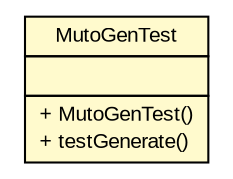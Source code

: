 #!/usr/local/bin/dot
#
# Class diagram 
# Generated by UMLGraph version R5_6 (http://www.umlgraph.org/)
#

digraph G {
	edge [fontname="arial",fontsize=10,labelfontname="arial",labelfontsize=10];
	node [fontname="arial",fontsize=10,shape=plaintext];
	nodesep=0.25;
	ranksep=0.5;
	// com.github.mkolisnyk.muto.generator.MutoGenTest
	c196 [label=<<table title="com.github.mkolisnyk.muto.generator.MutoGenTest" border="0" cellborder="1" cellspacing="0" cellpadding="2" port="p" bgcolor="lemonChiffon" href="./MutoGenTest.html">
		<tr><td><table border="0" cellspacing="0" cellpadding="1">
<tr><td align="center" balign="center"> MutoGenTest </td></tr>
		</table></td></tr>
		<tr><td><table border="0" cellspacing="0" cellpadding="1">
<tr><td align="left" balign="left">  </td></tr>
		</table></td></tr>
		<tr><td><table border="0" cellspacing="0" cellpadding="1">
<tr><td align="left" balign="left"> + MutoGenTest() </td></tr>
<tr><td align="left" balign="left"> + testGenerate() </td></tr>
		</table></td></tr>
		</table>>, URL="./MutoGenTest.html", fontname="arial", fontcolor="black", fontsize=10.0];
}

